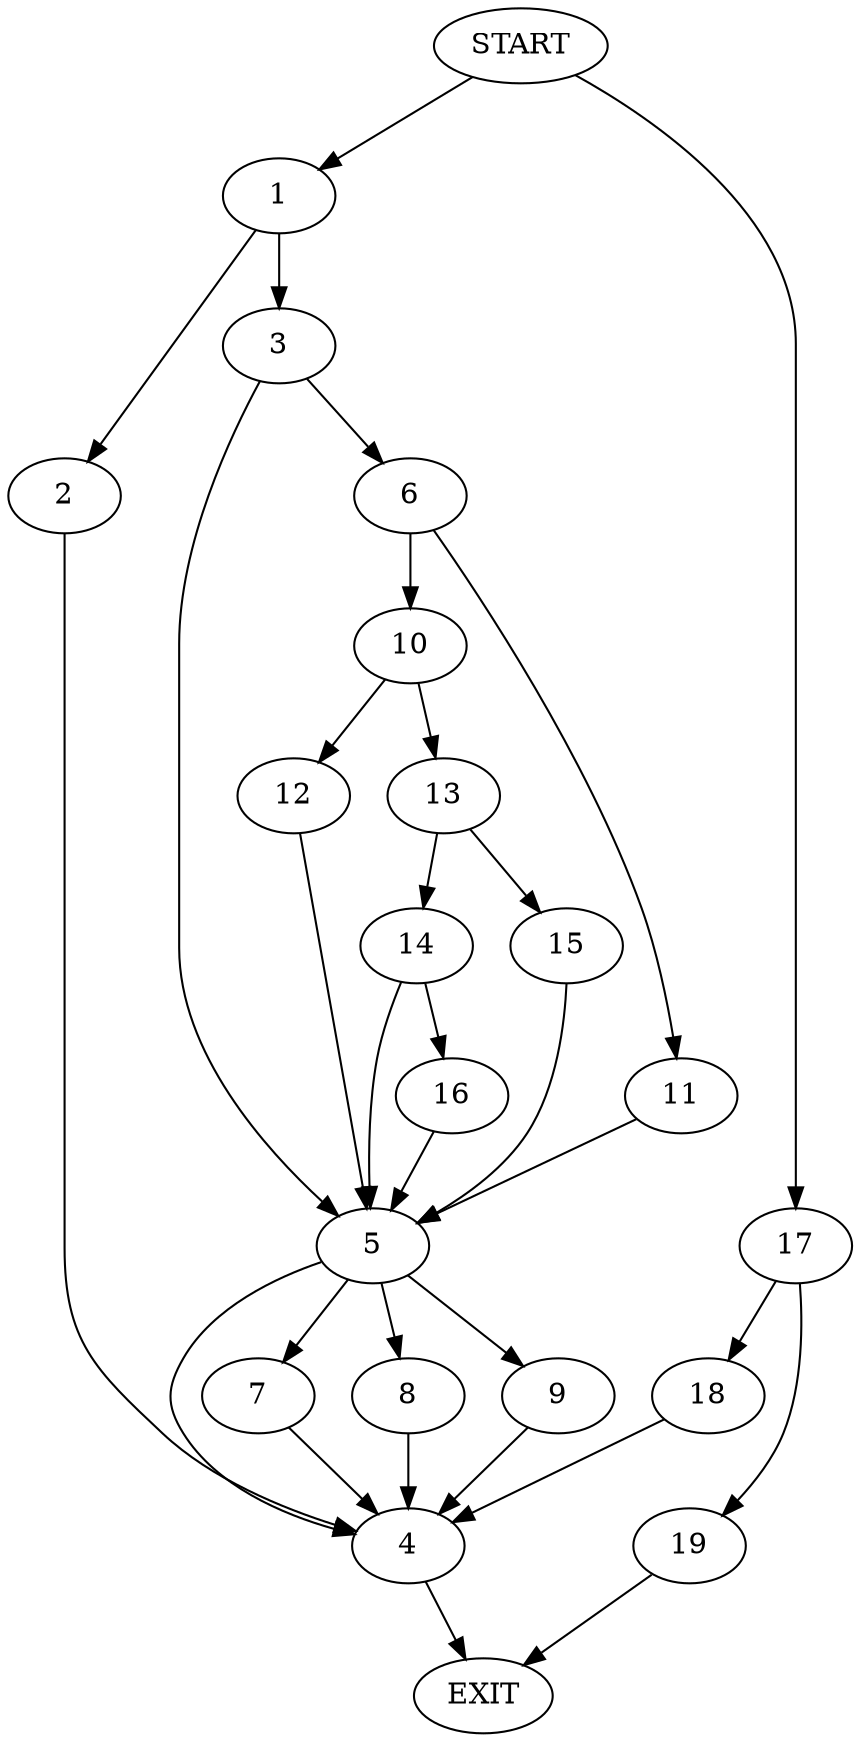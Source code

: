 digraph {
0 [label="START"]
20 [label="EXIT"]
0 -> 1
1 -> 2
1 -> 3
2 -> 4
3 -> 5
3 -> 6
4 -> 20
5 -> 7
5 -> 8
5 -> 9
5 -> 4
6 -> 10
6 -> 11
10 -> 12
10 -> 13
11 -> 5
13 -> 14
13 -> 15
12 -> 5
15 -> 5
14 -> 16
14 -> 5
16 -> 5
8 -> 4
7 -> 4
9 -> 4
0 -> 17
17 -> 18
17 -> 19
19 -> 20
18 -> 4
}
